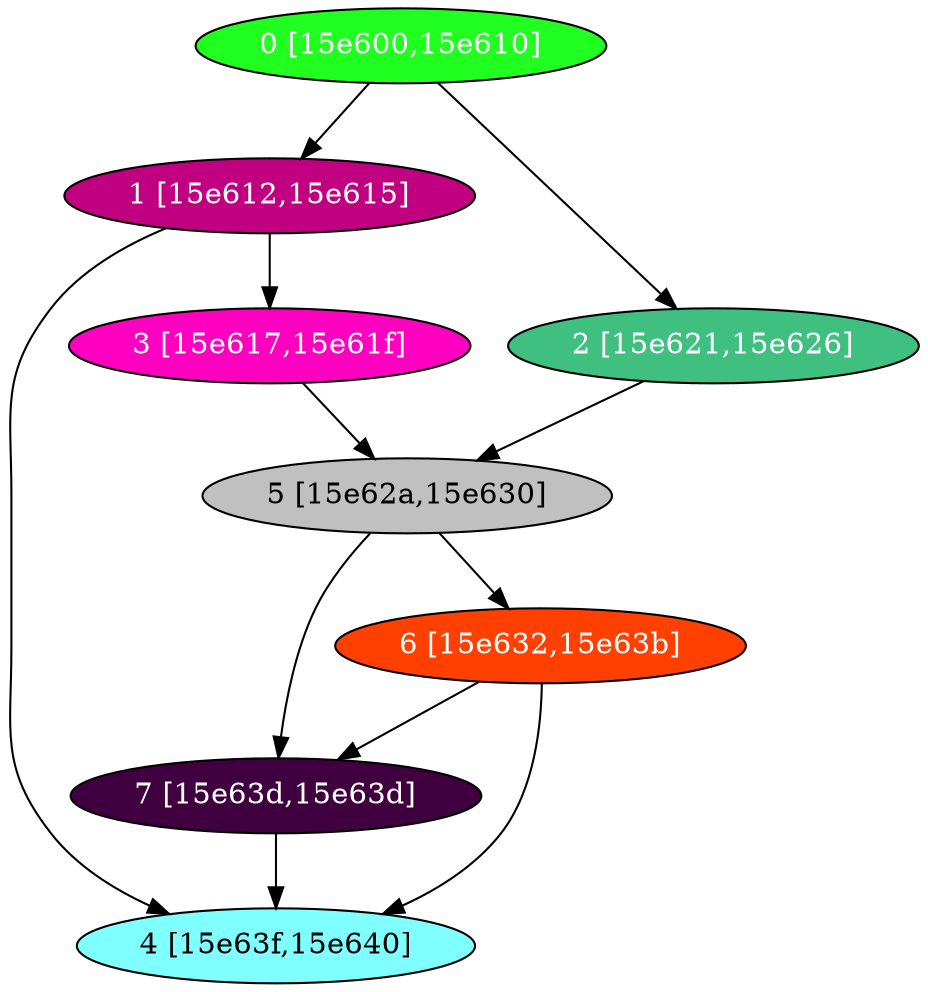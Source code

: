 diGraph libnss3{
	libnss3_0  [style=filled fillcolor="#20FF20" fontcolor="#ffffff" shape=oval label="0 [15e600,15e610]"]
	libnss3_1  [style=filled fillcolor="#C00080" fontcolor="#ffffff" shape=oval label="1 [15e612,15e615]"]
	libnss3_2  [style=filled fillcolor="#40C080" fontcolor="#ffffff" shape=oval label="2 [15e621,15e626]"]
	libnss3_3  [style=filled fillcolor="#FF00C0" fontcolor="#ffffff" shape=oval label="3 [15e617,15e61f]"]
	libnss3_4  [style=filled fillcolor="#80FFFF" fontcolor="#000000" shape=oval label="4 [15e63f,15e640]"]
	libnss3_5  [style=filled fillcolor="#C0C0C0" fontcolor="#000000" shape=oval label="5 [15e62a,15e630]"]
	libnss3_6  [style=filled fillcolor="#FF4000" fontcolor="#ffffff" shape=oval label="6 [15e632,15e63b]"]
	libnss3_7  [style=filled fillcolor="#400040" fontcolor="#ffffff" shape=oval label="7 [15e63d,15e63d]"]

	libnss3_0 -> libnss3_1
	libnss3_0 -> libnss3_2
	libnss3_1 -> libnss3_3
	libnss3_1 -> libnss3_4
	libnss3_2 -> libnss3_5
	libnss3_3 -> libnss3_5
	libnss3_5 -> libnss3_6
	libnss3_5 -> libnss3_7
	libnss3_6 -> libnss3_4
	libnss3_6 -> libnss3_7
	libnss3_7 -> libnss3_4
}